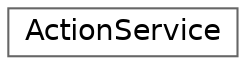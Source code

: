 digraph "Graphical Class Hierarchy"
{
 // LATEX_PDF_SIZE
  bgcolor="transparent";
  edge [fontname=Helvetica,fontsize=14,labelfontname=Helvetica,labelfontsize=14];
  node [fontname=Helvetica,fontsize=14,shape=box,height=0.2,width=0.4];
  rankdir="LR";
  Node0 [id="Node000000",label="ActionService",height=0.2,width=0.4,color="grey40", fillcolor="white", style="filled",URL="$d7/d0e/classActionService.html",tooltip=" "];
}
